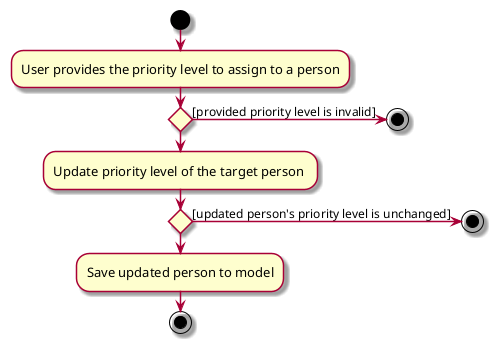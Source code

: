 @startuml
skin rose
skinparam ActivityFontSize 13
skinparam ArrowFontSize 12

start
:User provides the priority level to assign to a person;

if () then
    :Update priority level of the target person ;
    if () then
    :Save updated person to model;
    else ([updated person's priority level is unchanged])
        stop
    endif
    stop
else ([provided priority level is invalid])
    stop
endif
@enduml